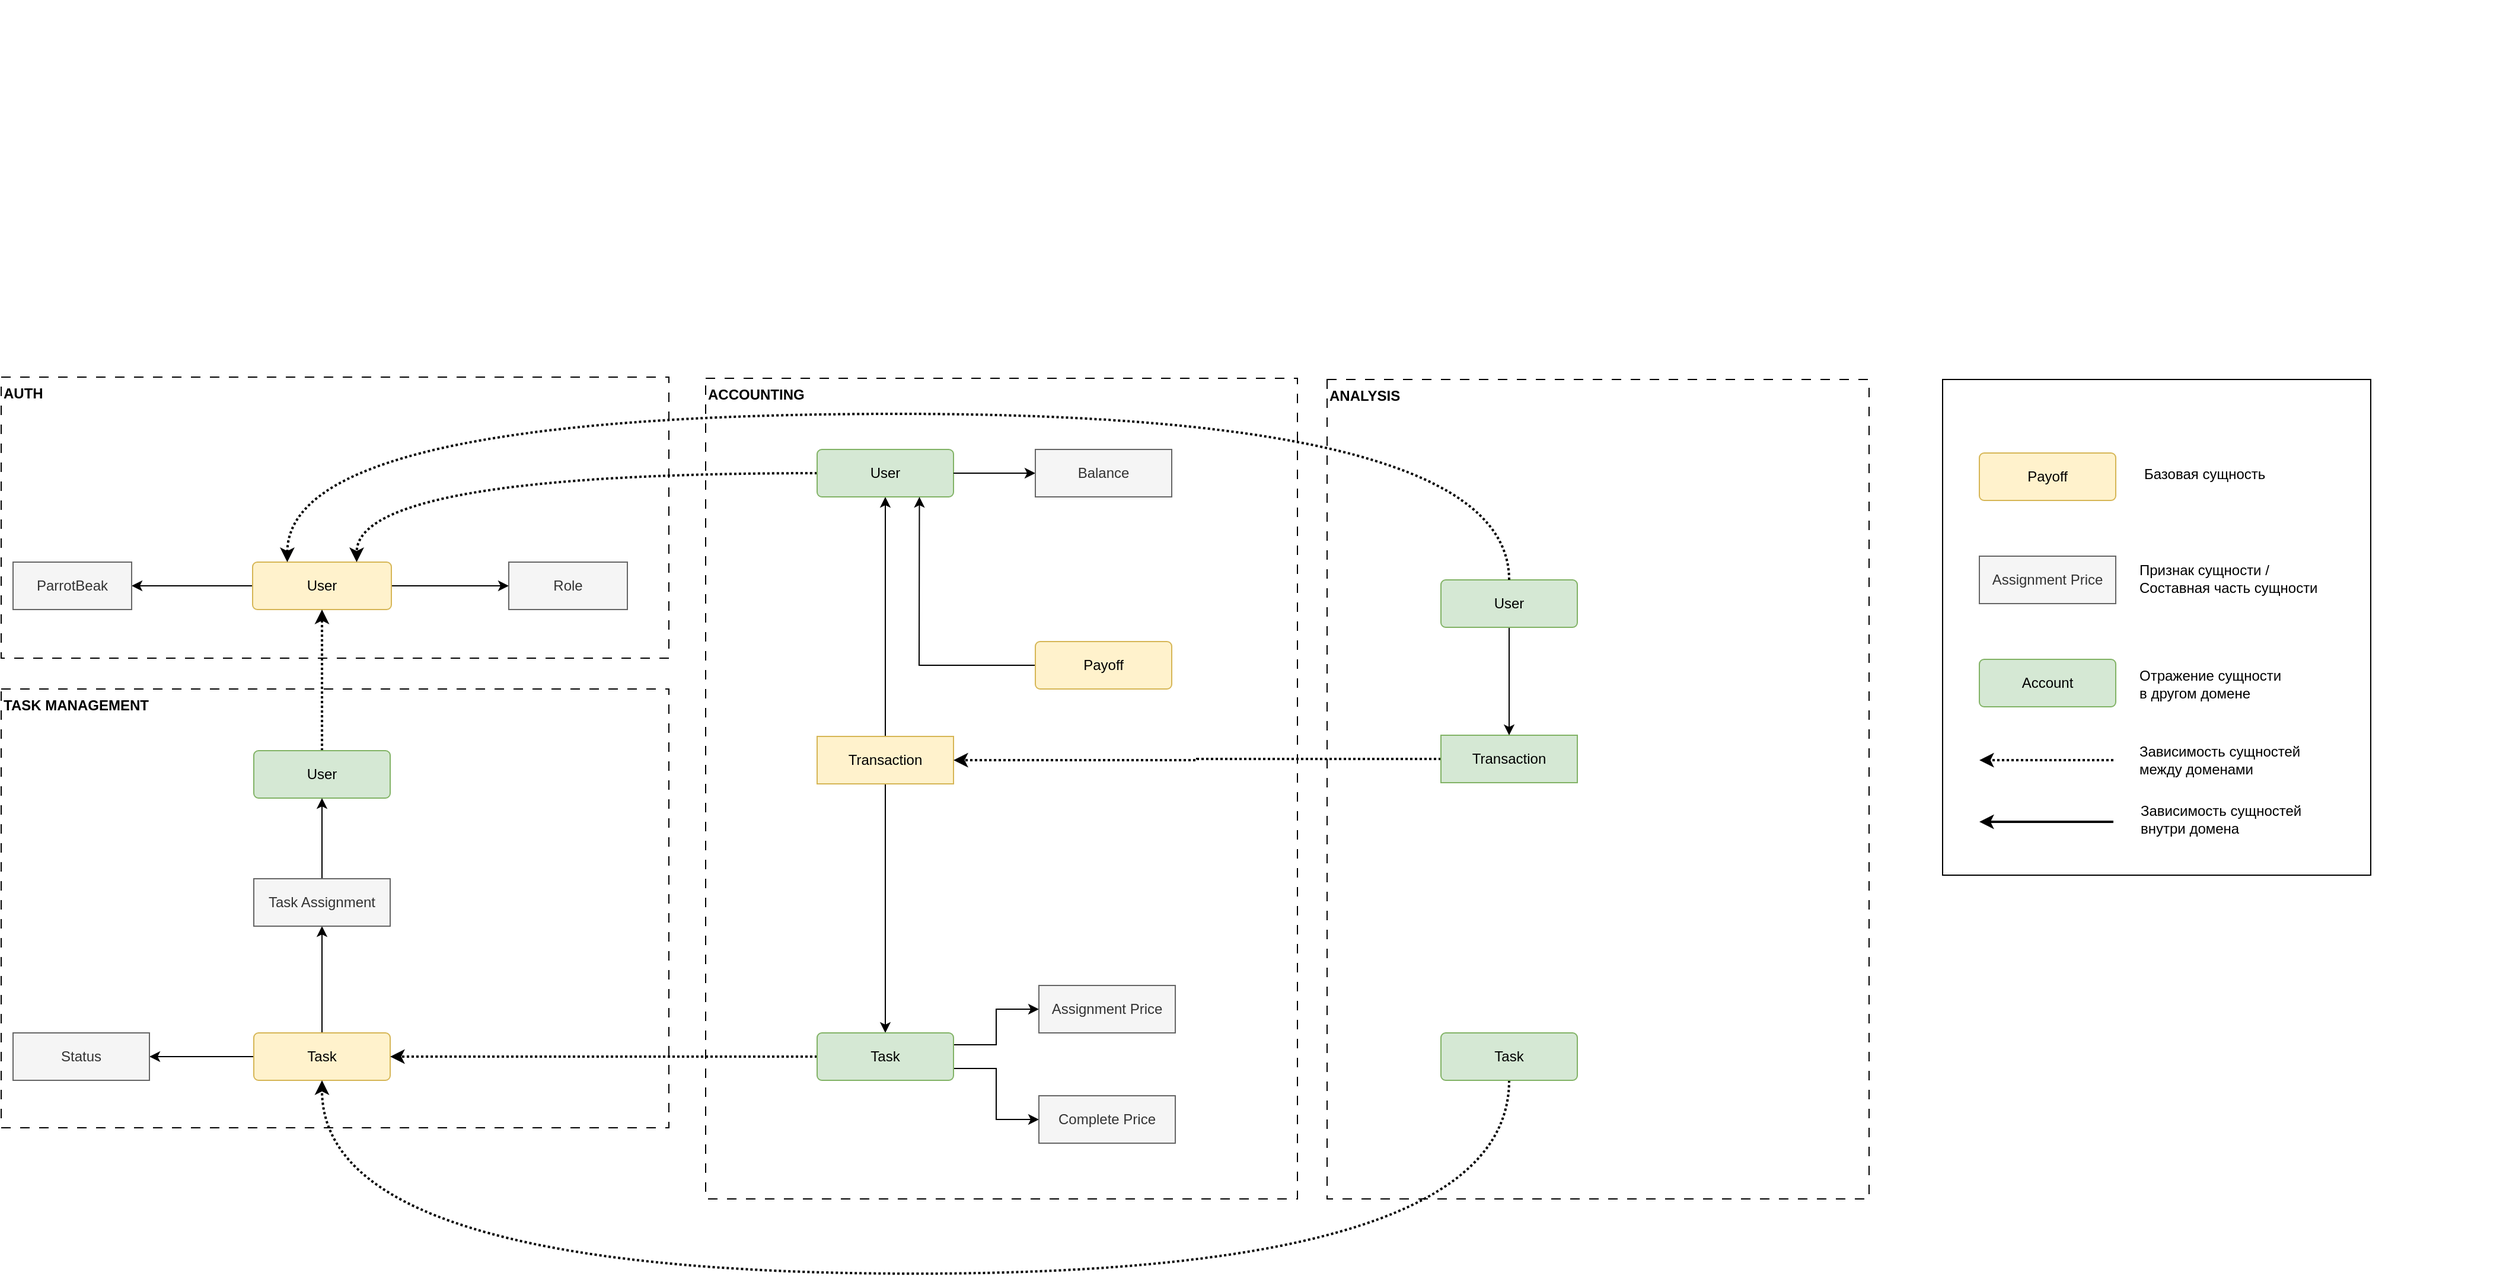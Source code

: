 <mxfile pages="2">
    <diagram id="1Vnotx48J0o54xVuZsNp" name="Data Model">
        <mxGraphModel dx="5768" dy="2312" grid="0" gridSize="10" guides="1" tooltips="1" connect="1" arrows="1" fold="1" page="1" pageScale="1" pageWidth="1654" pageHeight="1169" background="#FFFFFF" math="0" shadow="0">
            <root>
                <mxCell id="0"/>
                <mxCell id="1" parent="0"/>
                <mxCell id="5" value="" style="rounded=0;whiteSpace=wrap;html=1;" parent="1" vertex="1">
                    <mxGeometry x="-457" y="89" width="361" height="418" as="geometry"/>
                </mxCell>
                <mxCell id="Iv32N8p0v7MfE5rj19wR-20" value="ACCOUNTING" style="rounded=0;whiteSpace=wrap;html=1;horizontal=1;verticalAlign=top;fontStyle=1;fillColor=none;dashed=1;dashPattern=8 8;strokeColor=#000000;fontColor=#000000;align=left;" parent="1" vertex="1">
                    <mxGeometry x="-1500" y="88" width="499" height="692" as="geometry"/>
                </mxCell>
                <mxCell id="Iv32N8p0v7MfE5rj19wR-7" value="AUTH" style="rounded=0;whiteSpace=wrap;html=1;horizontal=1;verticalAlign=top;fontStyle=1;fillColor=none;dashed=1;dashPattern=8 8;strokeColor=#000000;fontColor=#000000;align=left;" parent="1" vertex="1">
                    <mxGeometry x="-2094" y="87" width="563" height="237" as="geometry"/>
                </mxCell>
                <mxCell id="7g1gW_ohmSIdDcVaLARk-2" value="User" style="html=1;overflow=block;blockSpacing=1;swimlane;childLayout=stackLayout;horizontal=1;horizontalStack=0;resizeParent=1;resizeParentMax=0;resizeLast=0;collapsible=0;fontStyle=0;marginBottom=0;swimlaneFillColor=#fcfcca;startSize=NaN;whiteSpace=wrap;fontSize=16.7;spacing=0;strokeColor=#unset;fillOpacity=100;rounded=1;absoluteArcSize=1;arcSize=9;strokeWidth=NaN;fillColor=#fcfcca;" parent="1" vertex="1">
                    <mxGeometry x="-138" y="-231" width="150" as="geometry"/>
                </mxCell>
                <mxCell id="7g1gW_ohmSIdDcVaLARk-3" value="ID" style="part=1;resizeHeight=0;strokeColor=none;align=left;verticalAlign=top;spacingLeft=4;spacingRight=4;overflow=hidden;rotatable=0;points=[[0,0.5],[1,0.5]];portConstraint=eastwest;html=1;swimlaneFillColor=#fcfcca;whiteSpace=wrap;fontSize=16.7;fillColor=none;fillOpacity=100;" parent="7g1gW_ohmSIdDcVaLARk-2" vertex="1">
                    <mxGeometry width="150" as="geometry"/>
                </mxCell>
                <mxCell id="7g1gW_ohmSIdDcVaLARk-4" value="ParrotBeak" style="part=1;resizeHeight=0;strokeColor=none;align=left;verticalAlign=top;spacingLeft=4;spacingRight=4;overflow=hidden;rotatable=0;points=[[0,0.5],[1,0.5]];portConstraint=eastwest;html=1;swimlaneFillColor=#fcfcca;whiteSpace=wrap;fontSize=16.7;fillColor=none;fillOpacity=100;" parent="7g1gW_ohmSIdDcVaLARk-2" vertex="1">
                    <mxGeometry width="150" as="geometry"/>
                </mxCell>
                <mxCell id="7g1gW_ohmSIdDcVaLARk-5" value="Name" style="part=1;resizeHeight=0;strokeColor=none;align=left;verticalAlign=top;spacingLeft=4;spacingRight=4;overflow=hidden;rotatable=0;points=[[0,0.5],[1,0.5]];portConstraint=eastwest;html=1;swimlaneFillColor=#fcfcca;whiteSpace=wrap;fontSize=16.7;fillColor=none;fillOpacity=100;" parent="7g1gW_ohmSIdDcVaLARk-2" vertex="1">
                    <mxGeometry width="150" as="geometry"/>
                </mxCell>
                <mxCell id="7g1gW_ohmSIdDcVaLARk-6" value="Role" style="part=1;resizeHeight=0;strokeColor=none;align=left;verticalAlign=top;spacingLeft=4;spacingRight=4;overflow=hidden;rotatable=0;points=[[0,0.5],[1,0.5]];portConstraint=eastwest;html=1;swimlaneFillColor=#fcfcca;whiteSpace=wrap;fontSize=16.7;fillColor=none;fillOpacity=100;" parent="7g1gW_ohmSIdDcVaLARk-2" vertex="1">
                    <mxGeometry width="150" as="geometry"/>
                </mxCell>
                <mxCell id="7g1gW_ohmSIdDcVaLARk-7" value="EMail" style="part=1;resizeHeight=0;strokeColor=none;align=left;verticalAlign=top;spacingLeft=4;spacingRight=4;overflow=hidden;rotatable=0;points=[[0,0.5],[1,0.5]];portConstraint=eastwest;html=1;swimlaneFillColor=#fcfcca;whiteSpace=wrap;fontSize=16.7;fillColor=none;fillOpacity=100;" parent="7g1gW_ohmSIdDcVaLARk-2" vertex="1">
                    <mxGeometry width="150" as="geometry"/>
                </mxCell>
                <mxCell id="Iv32N8p0v7MfE5rj19wR-5" style="edgeStyle=orthogonalEdgeStyle;rounded=0;orthogonalLoop=1;jettySize=auto;html=1;" parent="1" source="Iv32N8p0v7MfE5rj19wR-2" target="Iv32N8p0v7MfE5rj19wR-4" edge="1">
                    <mxGeometry relative="1" as="geometry"/>
                </mxCell>
                <mxCell id="Iv32N8p0v7MfE5rj19wR-6" style="edgeStyle=orthogonalEdgeStyle;rounded=0;orthogonalLoop=1;jettySize=auto;html=1;exitX=1;exitY=0.5;exitDx=0;exitDy=0;" parent="1" source="Iv32N8p0v7MfE5rj19wR-2" target="Iv32N8p0v7MfE5rj19wR-3" edge="1">
                    <mxGeometry relative="1" as="geometry"/>
                </mxCell>
                <mxCell id="Iv32N8p0v7MfE5rj19wR-2" value="User" style="rounded=1;arcSize=10;whiteSpace=wrap;html=1;align=center;fillColor=#fff2cc;strokeColor=#d6b656;fillStyle=solid;" parent="1" vertex="1">
                    <mxGeometry x="-1882" y="243" width="117" height="40" as="geometry"/>
                </mxCell>
                <mxCell id="Iv32N8p0v7MfE5rj19wR-3" value="Role" style="whiteSpace=wrap;html=1;align=center;fillColor=#f5f5f5;fontColor=#333333;strokeColor=#666666;fillStyle=solid;" parent="1" vertex="1">
                    <mxGeometry x="-1666" y="243" width="100" height="40" as="geometry"/>
                </mxCell>
                <mxCell id="Iv32N8p0v7MfE5rj19wR-4" value="ParrotBeak" style="whiteSpace=wrap;html=1;align=center;fillColor=#f5f5f5;fontColor=#333333;strokeColor=#666666;fillStyle=solid;" parent="1" vertex="1">
                    <mxGeometry x="-2084" y="243" width="100" height="40" as="geometry"/>
                </mxCell>
                <mxCell id="Iv32N8p0v7MfE5rj19wR-8" value="TASK MANAGEMENT" style="rounded=0;whiteSpace=wrap;html=1;horizontal=1;verticalAlign=top;fontStyle=1;fillColor=none;dashed=1;dashPattern=8 8;strokeColor=#000000;fontColor=#000000;align=left;" parent="1" vertex="1">
                    <mxGeometry x="-2094" y="350" width="563" height="370" as="geometry"/>
                </mxCell>
                <mxCell id="Iv32N8p0v7MfE5rj19wR-14" style="edgeStyle=orthogonalEdgeStyle;rounded=0;orthogonalLoop=1;jettySize=auto;html=1;dashed=1;dashPattern=1 1;strokeWidth=2;" parent="1" source="Iv32N8p0v7MfE5rj19wR-9" target="Iv32N8p0v7MfE5rj19wR-2" edge="1">
                    <mxGeometry relative="1" as="geometry"/>
                </mxCell>
                <mxCell id="Iv32N8p0v7MfE5rj19wR-9" value="User" style="rounded=1;arcSize=10;whiteSpace=wrap;html=1;align=center;fillStyle=solid;fillColor=#d5e8d4;strokeColor=#82b366;" parent="1" vertex="1">
                    <mxGeometry x="-1881" y="402" width="115" height="40" as="geometry"/>
                </mxCell>
                <mxCell id="Iv32N8p0v7MfE5rj19wR-32" style="edgeStyle=orthogonalEdgeStyle;rounded=0;orthogonalLoop=1;jettySize=auto;html=1;entryX=0.5;entryY=1;entryDx=0;entryDy=0;" parent="1" source="Iv32N8p0v7MfE5rj19wR-12" target="Iv32N8p0v7MfE5rj19wR-17" edge="1">
                    <mxGeometry relative="1" as="geometry"/>
                </mxCell>
                <mxCell id="mHGjMwjQVeR-y7_QzPVI-2" style="edgeStyle=none;html=1;" parent="1" source="Iv32N8p0v7MfE5rj19wR-12" target="mHGjMwjQVeR-y7_QzPVI-1" edge="1">
                    <mxGeometry relative="1" as="geometry"/>
                </mxCell>
                <mxCell id="Iv32N8p0v7MfE5rj19wR-12" value="Task" style="rounded=1;arcSize=10;whiteSpace=wrap;html=1;align=center;fillColor=#fff2cc;strokeColor=#d6b656;fillStyle=solid;" parent="1" vertex="1">
                    <mxGeometry x="-1881" y="640" width="115" height="40" as="geometry"/>
                </mxCell>
                <mxCell id="Iv32N8p0v7MfE5rj19wR-31" style="edgeStyle=orthogonalEdgeStyle;rounded=0;orthogonalLoop=1;jettySize=auto;html=1;" parent="1" source="Iv32N8p0v7MfE5rj19wR-16" target="Iv32N8p0v7MfE5rj19wR-29" edge="1">
                    <mxGeometry relative="1" as="geometry"/>
                </mxCell>
                <mxCell id="17" style="edgeStyle=none;html=1;strokeWidth=1;" edge="1" parent="1" source="Iv32N8p0v7MfE5rj19wR-16" target="Iv32N8p0v7MfE5rj19wR-21">
                    <mxGeometry relative="1" as="geometry"/>
                </mxCell>
                <mxCell id="Iv32N8p0v7MfE5rj19wR-16" value="Transaction" style="rounded=0;arcSize=10;whiteSpace=wrap;html=1;align=center;fillColor=#fff2cc;fillStyle=solid;strokeColor=#d6b656;" parent="1" vertex="1">
                    <mxGeometry x="-1406" y="390" width="115" height="40" as="geometry"/>
                </mxCell>
                <mxCell id="Iv32N8p0v7MfE5rj19wR-18" style="edgeStyle=orthogonalEdgeStyle;rounded=0;orthogonalLoop=1;jettySize=auto;html=1;" parent="1" source="Iv32N8p0v7MfE5rj19wR-17" target="Iv32N8p0v7MfE5rj19wR-9" edge="1">
                    <mxGeometry relative="1" as="geometry"/>
                </mxCell>
                <mxCell id="Iv32N8p0v7MfE5rj19wR-17" value="Task Assignment" style="rounded=0;arcSize=10;whiteSpace=wrap;html=1;align=center;fillColor=#f5f5f5;fontColor=#333333;strokeColor=#666666;fillStyle=solid;" parent="1" vertex="1">
                    <mxGeometry x="-1881" y="510" width="115" height="40" as="geometry"/>
                </mxCell>
                <mxCell id="Iv32N8p0v7MfE5rj19wR-22" style="edgeStyle=orthogonalEdgeStyle;rounded=0;orthogonalLoop=1;jettySize=auto;html=1;entryX=0.75;entryY=0;entryDx=0;entryDy=0;dashed=1;dashPattern=1 1;strokeWidth=2;curved=1;exitX=0;exitY=0.5;exitDx=0;exitDy=0;" parent="1" source="Iv32N8p0v7MfE5rj19wR-21" target="Iv32N8p0v7MfE5rj19wR-2" edge="1">
                    <mxGeometry relative="1" as="geometry"/>
                </mxCell>
                <mxCell id="Iv32N8p0v7MfE5rj19wR-21" value="User" style="rounded=1;arcSize=10;whiteSpace=wrap;html=1;align=center;fillColor=#d5e8d4;fillStyle=solid;strokeColor=#82b366;" parent="1" vertex="1">
                    <mxGeometry x="-1406" y="148" width="115" height="40" as="geometry"/>
                </mxCell>
                <mxCell id="Iv32N8p0v7MfE5rj19wR-26" style="edgeStyle=orthogonalEdgeStyle;rounded=0;orthogonalLoop=1;jettySize=auto;html=1;exitX=1;exitY=0.5;exitDx=0;exitDy=0;entryX=0;entryY=0.5;entryDx=0;entryDy=0;" parent="1" source="Iv32N8p0v7MfE5rj19wR-21" target="Iv32N8p0v7MfE5rj19wR-25" edge="1">
                    <mxGeometry relative="1" as="geometry"/>
                </mxCell>
                <mxCell id="Iv32N8p0v7MfE5rj19wR-25" value="Balance" style="whiteSpace=wrap;html=1;align=center;fillColor=#f5f5f5;fillStyle=solid;fontColor=#333333;strokeColor=#666666;" parent="1" vertex="1">
                    <mxGeometry x="-1222" y="148" width="115" height="40" as="geometry"/>
                </mxCell>
                <mxCell id="Iv32N8p0v7MfE5rj19wR-30" style="edgeStyle=orthogonalEdgeStyle;rounded=0;orthogonalLoop=1;jettySize=auto;html=1;dashed=1;dashPattern=1 1;strokeWidth=2;" parent="1" source="Iv32N8p0v7MfE5rj19wR-29" target="Iv32N8p0v7MfE5rj19wR-12" edge="1">
                    <mxGeometry relative="1" as="geometry"/>
                </mxCell>
                <mxCell id="Iv32N8p0v7MfE5rj19wR-35" style="edgeStyle=orthogonalEdgeStyle;rounded=0;orthogonalLoop=1;jettySize=auto;html=1;exitX=1;exitY=0.25;exitDx=0;exitDy=0;" parent="1" source="Iv32N8p0v7MfE5rj19wR-29" target="Iv32N8p0v7MfE5rj19wR-33" edge="1">
                    <mxGeometry relative="1" as="geometry"/>
                </mxCell>
                <mxCell id="Iv32N8p0v7MfE5rj19wR-36" style="edgeStyle=orthogonalEdgeStyle;rounded=0;orthogonalLoop=1;jettySize=auto;html=1;entryX=0;entryY=0.5;entryDx=0;entryDy=0;exitX=1;exitY=0.75;exitDx=0;exitDy=0;" parent="1" source="Iv32N8p0v7MfE5rj19wR-29" target="Iv32N8p0v7MfE5rj19wR-34" edge="1">
                    <mxGeometry relative="1" as="geometry"/>
                </mxCell>
                <mxCell id="Iv32N8p0v7MfE5rj19wR-29" value="Task" style="rounded=1;arcSize=10;whiteSpace=wrap;html=1;align=center;fillStyle=solid;fillColor=#d5e8d4;strokeColor=#82b366;" parent="1" vertex="1">
                    <mxGeometry x="-1406" y="640" width="115" height="40" as="geometry"/>
                </mxCell>
                <mxCell id="Iv32N8p0v7MfE5rj19wR-33" value="Assignment Price" style="whiteSpace=wrap;html=1;align=center;fillColor=#f5f5f5;fontColor=#333333;strokeColor=#666666;" parent="1" vertex="1">
                    <mxGeometry x="-1219" y="600" width="115" height="40" as="geometry"/>
                </mxCell>
                <mxCell id="Iv32N8p0v7MfE5rj19wR-34" value="Complete Price" style="whiteSpace=wrap;html=1;align=center;fillColor=#f5f5f5;fontColor=#333333;strokeColor=#666666;" parent="1" vertex="1">
                    <mxGeometry x="-1219" y="693" width="115" height="40" as="geometry"/>
                </mxCell>
                <mxCell id="Iv32N8p0v7MfE5rj19wR-37" value="ANALYSIS" style="rounded=0;whiteSpace=wrap;html=1;horizontal=1;verticalAlign=top;fontStyle=1;fillColor=none;dashed=1;dashPattern=8 8;strokeColor=#000000;fontColor=#000000;align=left;" parent="1" vertex="1">
                    <mxGeometry x="-976" y="89" width="457" height="691" as="geometry"/>
                </mxCell>
                <mxCell id="Iv32N8p0v7MfE5rj19wR-48" style="edgeStyle=orthogonalEdgeStyle;rounded=0;orthogonalLoop=1;jettySize=auto;html=1;entryX=0.5;entryY=1;entryDx=0;entryDy=0;exitX=0.5;exitY=1;exitDx=0;exitDy=0;curved=1;dashed=1;dashPattern=1 1;strokeWidth=2;" parent="1" source="Iv32N8p0v7MfE5rj19wR-38" target="Iv32N8p0v7MfE5rj19wR-12" edge="1">
                    <mxGeometry relative="1" as="geometry">
                        <Array as="points">
                            <mxPoint x="-822" y="843"/>
                            <mxPoint x="-1823" y="843"/>
                        </Array>
                    </mxGeometry>
                </mxCell>
                <mxCell id="Iv32N8p0v7MfE5rj19wR-38" value="Task" style="rounded=1;arcSize=10;whiteSpace=wrap;html=1;align=center;fillStyle=solid;fillColor=#d5e8d4;strokeColor=#82b366;" parent="1" vertex="1">
                    <mxGeometry x="-880" y="640" width="115" height="40" as="geometry"/>
                </mxCell>
                <mxCell id="Iv32N8p0v7MfE5rj19wR-42" style="edgeStyle=orthogonalEdgeStyle;rounded=0;orthogonalLoop=1;jettySize=auto;html=1;dashed=1;dashPattern=1 1;strokeWidth=2;" parent="1" source="Iv32N8p0v7MfE5rj19wR-39" target="Iv32N8p0v7MfE5rj19wR-16" edge="1">
                    <mxGeometry relative="1" as="geometry"/>
                </mxCell>
                <mxCell id="Iv32N8p0v7MfE5rj19wR-39" value="Transaction" style="rounded=0;arcSize=10;whiteSpace=wrap;html=1;align=center;fillColor=#d5e8d4;fillStyle=solid;strokeColor=#82b366;" parent="1" vertex="1">
                    <mxGeometry x="-880" y="389" width="115" height="40" as="geometry"/>
                </mxCell>
                <mxCell id="Iv32N8p0v7MfE5rj19wR-46" style="edgeStyle=orthogonalEdgeStyle;rounded=0;orthogonalLoop=1;jettySize=auto;html=1;" parent="1" source="Iv32N8p0v7MfE5rj19wR-40" target="Iv32N8p0v7MfE5rj19wR-39" edge="1">
                    <mxGeometry relative="1" as="geometry"/>
                </mxCell>
                <mxCell id="Iv32N8p0v7MfE5rj19wR-40" value="User" style="rounded=1;arcSize=10;whiteSpace=wrap;html=1;align=center;fillColor=#d5e8d4;strokeColor=#82b366;fillStyle=solid;" parent="1" vertex="1">
                    <mxGeometry x="-880" y="258" width="115" height="40" as="geometry"/>
                </mxCell>
                <mxCell id="Iv32N8p0v7MfE5rj19wR-49" style="edgeStyle=orthogonalEdgeStyle;rounded=0;orthogonalLoop=1;jettySize=auto;html=1;entryX=0.25;entryY=0;entryDx=0;entryDy=0;dashed=1;dashPattern=1 1;strokeWidth=2;curved=1;exitX=0.5;exitY=0;exitDx=0;exitDy=0;" parent="1" source="Iv32N8p0v7MfE5rj19wR-40" target="Iv32N8p0v7MfE5rj19wR-2" edge="1">
                    <mxGeometry relative="1" as="geometry">
                        <Array as="points">
                            <mxPoint x="-822" y="118"/>
                            <mxPoint x="-1853" y="118"/>
                        </Array>
                    </mxGeometry>
                </mxCell>
                <mxCell id="mHGjMwjQVeR-y7_QzPVI-1" value="Status" style="whiteSpace=wrap;html=1;align=center;fillColor=#f5f5f5;fontColor=#333333;strokeColor=#666666;" parent="1" vertex="1">
                    <mxGeometry x="-2084" y="640" width="115" height="40" as="geometry"/>
                </mxCell>
                <mxCell id="3" style="edgeStyle=none;html=1;strokeWidth=1;entryX=0.75;entryY=1;entryDx=0;entryDy=0;exitX=0;exitY=0.5;exitDx=0;exitDy=0;rounded=0;" parent="1" source="2" target="Iv32N8p0v7MfE5rj19wR-21" edge="1">
                    <mxGeometry relative="1" as="geometry">
                        <Array as="points">
                            <mxPoint x="-1320" y="330"/>
                        </Array>
                    </mxGeometry>
                </mxCell>
                <mxCell id="2" value="Payoff" style="rounded=1;arcSize=10;whiteSpace=wrap;html=1;align=center;fillColor=#fff2cc;strokeColor=#d6b656;" parent="1" vertex="1">
                    <mxGeometry x="-1222" y="310" width="115" height="40" as="geometry"/>
                </mxCell>
                <mxCell id="4" value="Payoff" style="rounded=1;arcSize=10;whiteSpace=wrap;html=1;align=center;fillColor=#fff2cc;strokeColor=#d6b656;" parent="1" vertex="1">
                    <mxGeometry x="-426" y="151" width="115" height="40" as="geometry"/>
                </mxCell>
                <mxCell id="6" value="Account" style="rounded=1;arcSize=10;whiteSpace=wrap;html=1;align=center;fillColor=#d5e8d4;strokeColor=#82b366;fillStyle=solid;" parent="1" vertex="1">
                    <mxGeometry x="-426" y="325" width="115" height="40" as="geometry"/>
                </mxCell>
                <mxCell id="7" value="Assignment Price" style="whiteSpace=wrap;html=1;align=center;fillColor=#f5f5f5;fontColor=#333333;strokeColor=#666666;" parent="1" vertex="1">
                    <mxGeometry x="-426" y="238" width="115" height="40" as="geometry"/>
                </mxCell>
                <mxCell id="9" style="rounded=0;orthogonalLoop=1;jettySize=auto;html=1;dashed=1;dashPattern=1 1;strokeWidth=2;" parent="1" edge="1">
                    <mxGeometry relative="1" as="geometry">
                        <mxPoint x="-313" y="410" as="sourcePoint"/>
                        <mxPoint x="-426" y="410" as="targetPoint"/>
                    </mxGeometry>
                </mxCell>
                <mxCell id="10" style="rounded=0;orthogonalLoop=1;jettySize=auto;html=1;strokeWidth=2;" parent="1" edge="1">
                    <mxGeometry relative="1" as="geometry">
                        <mxPoint x="-313" y="462" as="sourcePoint"/>
                        <mxPoint x="-426" y="462" as="targetPoint"/>
                    </mxGeometry>
                </mxCell>
                <mxCell id="11" value="Зависимость сущностей &lt;br&gt;между доменами" style="text;html=1;align=left;verticalAlign=middle;resizable=0;points=[];autosize=1;strokeColor=none;fillColor=none;" parent="1" vertex="1">
                    <mxGeometry x="-293" y="389" width="154" height="41" as="geometry"/>
                </mxCell>
                <mxCell id="12" value="Признак сущности /&amp;nbsp;&lt;br&gt;Составная часть сущности" style="text;html=1;align=left;verticalAlign=middle;resizable=0;points=[];autosize=1;strokeColor=none;fillColor=none;" parent="1" vertex="1">
                    <mxGeometry x="-293" y="236" width="168" height="41" as="geometry"/>
                </mxCell>
                <mxCell id="13" value="Отражение сущности &lt;br&gt;в другом домене" style="text;html=1;align=left;verticalAlign=middle;resizable=0;points=[];autosize=1;strokeColor=none;fillColor=none;" parent="1" vertex="1">
                    <mxGeometry x="-293" y="325" width="138" height="41" as="geometry"/>
                </mxCell>
                <mxCell id="14" value="Зависимость сущностей &lt;br&gt;внутри домена" style="text;html=1;align=left;verticalAlign=middle;resizable=0;points=[];autosize=1;strokeColor=none;fillColor=none;" parent="1" vertex="1">
                    <mxGeometry x="-292" y="439" width="154" height="41" as="geometry"/>
                </mxCell>
                <mxCell id="15" value="Базовая сущность" style="text;html=1;align=left;verticalAlign=middle;resizable=0;points=[];autosize=1;strokeColor=none;fillColor=none;" parent="1" vertex="1">
                    <mxGeometry x="-289" y="155.5" width="120" height="26" as="geometry"/>
                </mxCell>
            </root>
        </mxGraphModel>
    </diagram>
</mxfile>